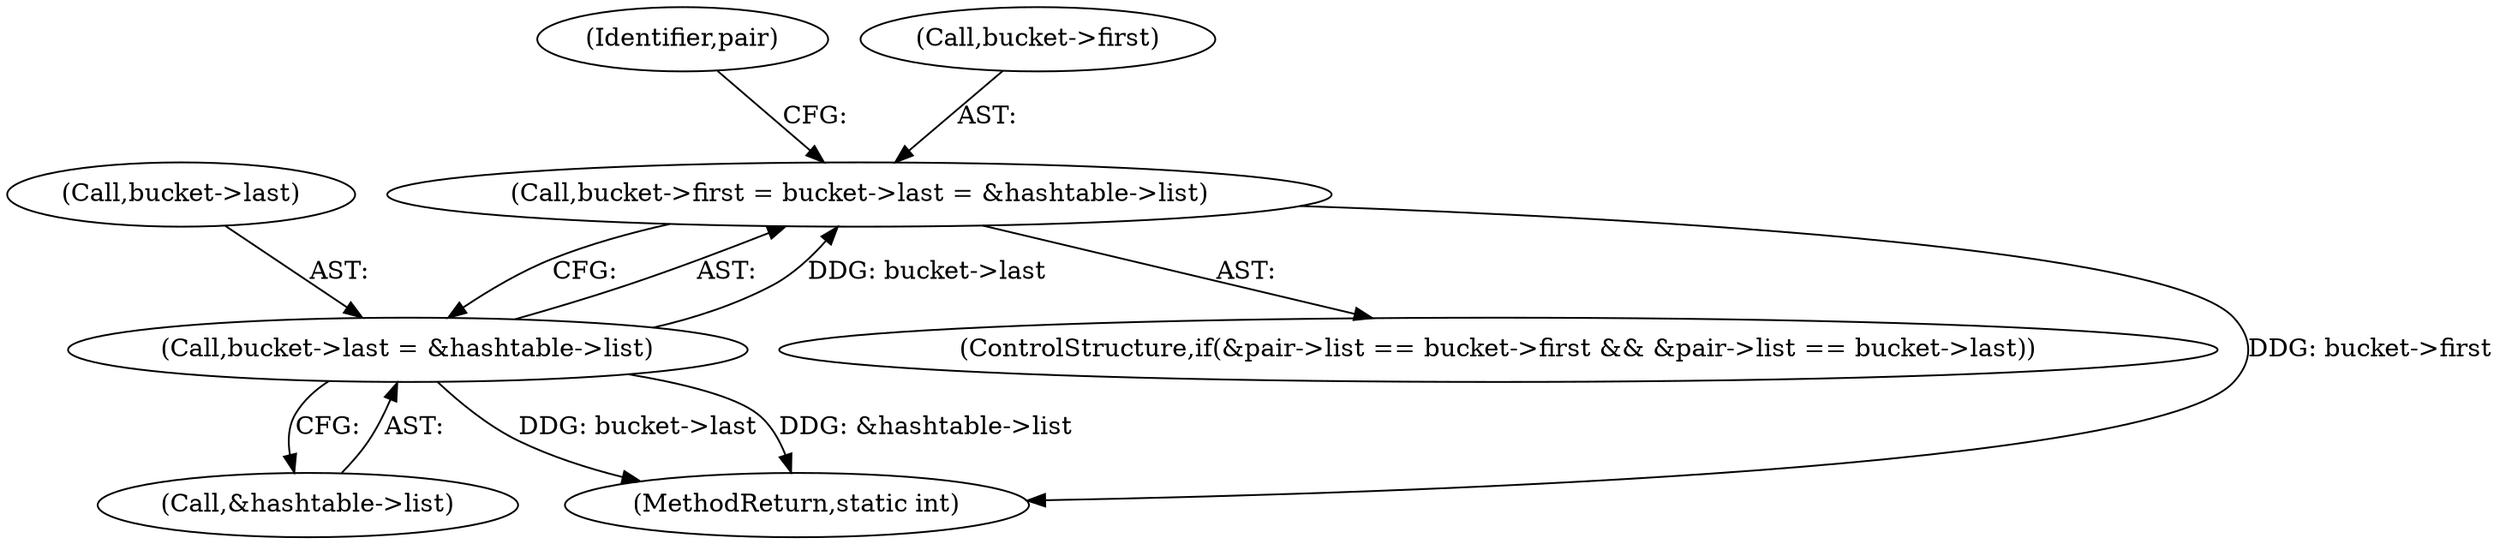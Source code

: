 digraph "0_jansson_8f80c2d83808150724d31793e6ade92749b1faa4_1@pointer" {
"1000153" [label="(Call,bucket->first = bucket->last = &hashtable->list)"];
"1000157" [label="(Call,bucket->last = &hashtable->list)"];
"1000161" [label="(Call,&hashtable->list)"];
"1000206" [label="(Identifier,pair)"];
"1000154" [label="(Call,bucket->first)"];
"1000153" [label="(Call,bucket->first = bucket->last = &hashtable->list)"];
"1000157" [label="(Call,bucket->last = &hashtable->list)"];
"1000135" [label="(ControlStructure,if(&pair->list == bucket->first && &pair->list == bucket->last))"];
"1000158" [label="(Call,bucket->last)"];
"1000220" [label="(MethodReturn,static int)"];
"1000153" -> "1000135"  [label="AST: "];
"1000153" -> "1000157"  [label="CFG: "];
"1000154" -> "1000153"  [label="AST: "];
"1000157" -> "1000153"  [label="AST: "];
"1000206" -> "1000153"  [label="CFG: "];
"1000153" -> "1000220"  [label="DDG: bucket->first"];
"1000157" -> "1000153"  [label="DDG: bucket->last"];
"1000157" -> "1000161"  [label="CFG: "];
"1000158" -> "1000157"  [label="AST: "];
"1000161" -> "1000157"  [label="AST: "];
"1000157" -> "1000220"  [label="DDG: bucket->last"];
"1000157" -> "1000220"  [label="DDG: &hashtable->list"];
}
